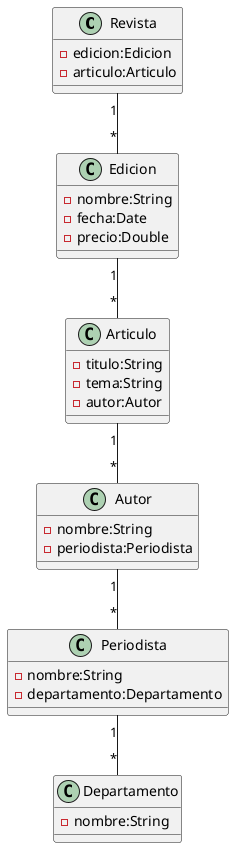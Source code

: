 /*Una organización produce una serie de revistas periódicas. Cada revista tiene muchas edicionesconteniendo el nombre de edición, la fecha de edición, y el precio de la revista. En cada ediciónaparecen una serie de artículos , cada uno con su titulo, tema, autor, etc. Cada articulo puede habersido escrito por uno o mas periodistas pertenecientes a la organización, en donde cada periodistapertenece a un determinado departamento dentro de dicha organización en UML*/


@startuml

class Revista{
    -edicion:Edicion
    -articulo:Articulo
}

class Edicion{
    -nombre:String
    -fecha:Date
    -precio:Double
}

class Articulo{
    -titulo:String
    -tema:String
    -autor:Autor
}

class Autor{
    -nombre:String
    -periodista:Periodista
}

class Periodista{
    -nombre:String
    -departamento:Departamento
}

class Departamento{
    -nombre:String
}

Revista "1" -- "*" Edicion
Edicion "1" -- "*" Articulo
Articulo "1" -- "*" Autor
Autor "1" -- "*" Periodista
Periodista "1" -- "*" Departamento

@enduml